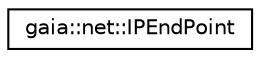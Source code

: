 digraph G
{
  edge [fontname="Helvetica",fontsize="10",labelfontname="Helvetica",labelfontsize="10"];
  node [fontname="Helvetica",fontsize="10",shape=record];
  rankdir=LR;
  Node1 [label="gaia::net::IPEndPoint",height=0.2,width=0.4,color="black", fillcolor="white", style="filled",URL="$db/d4c/classgaia_1_1net_1_1_i_p_end_point.html",tooltip="IPEndPoint describes an end point by IP and Port."];
}
